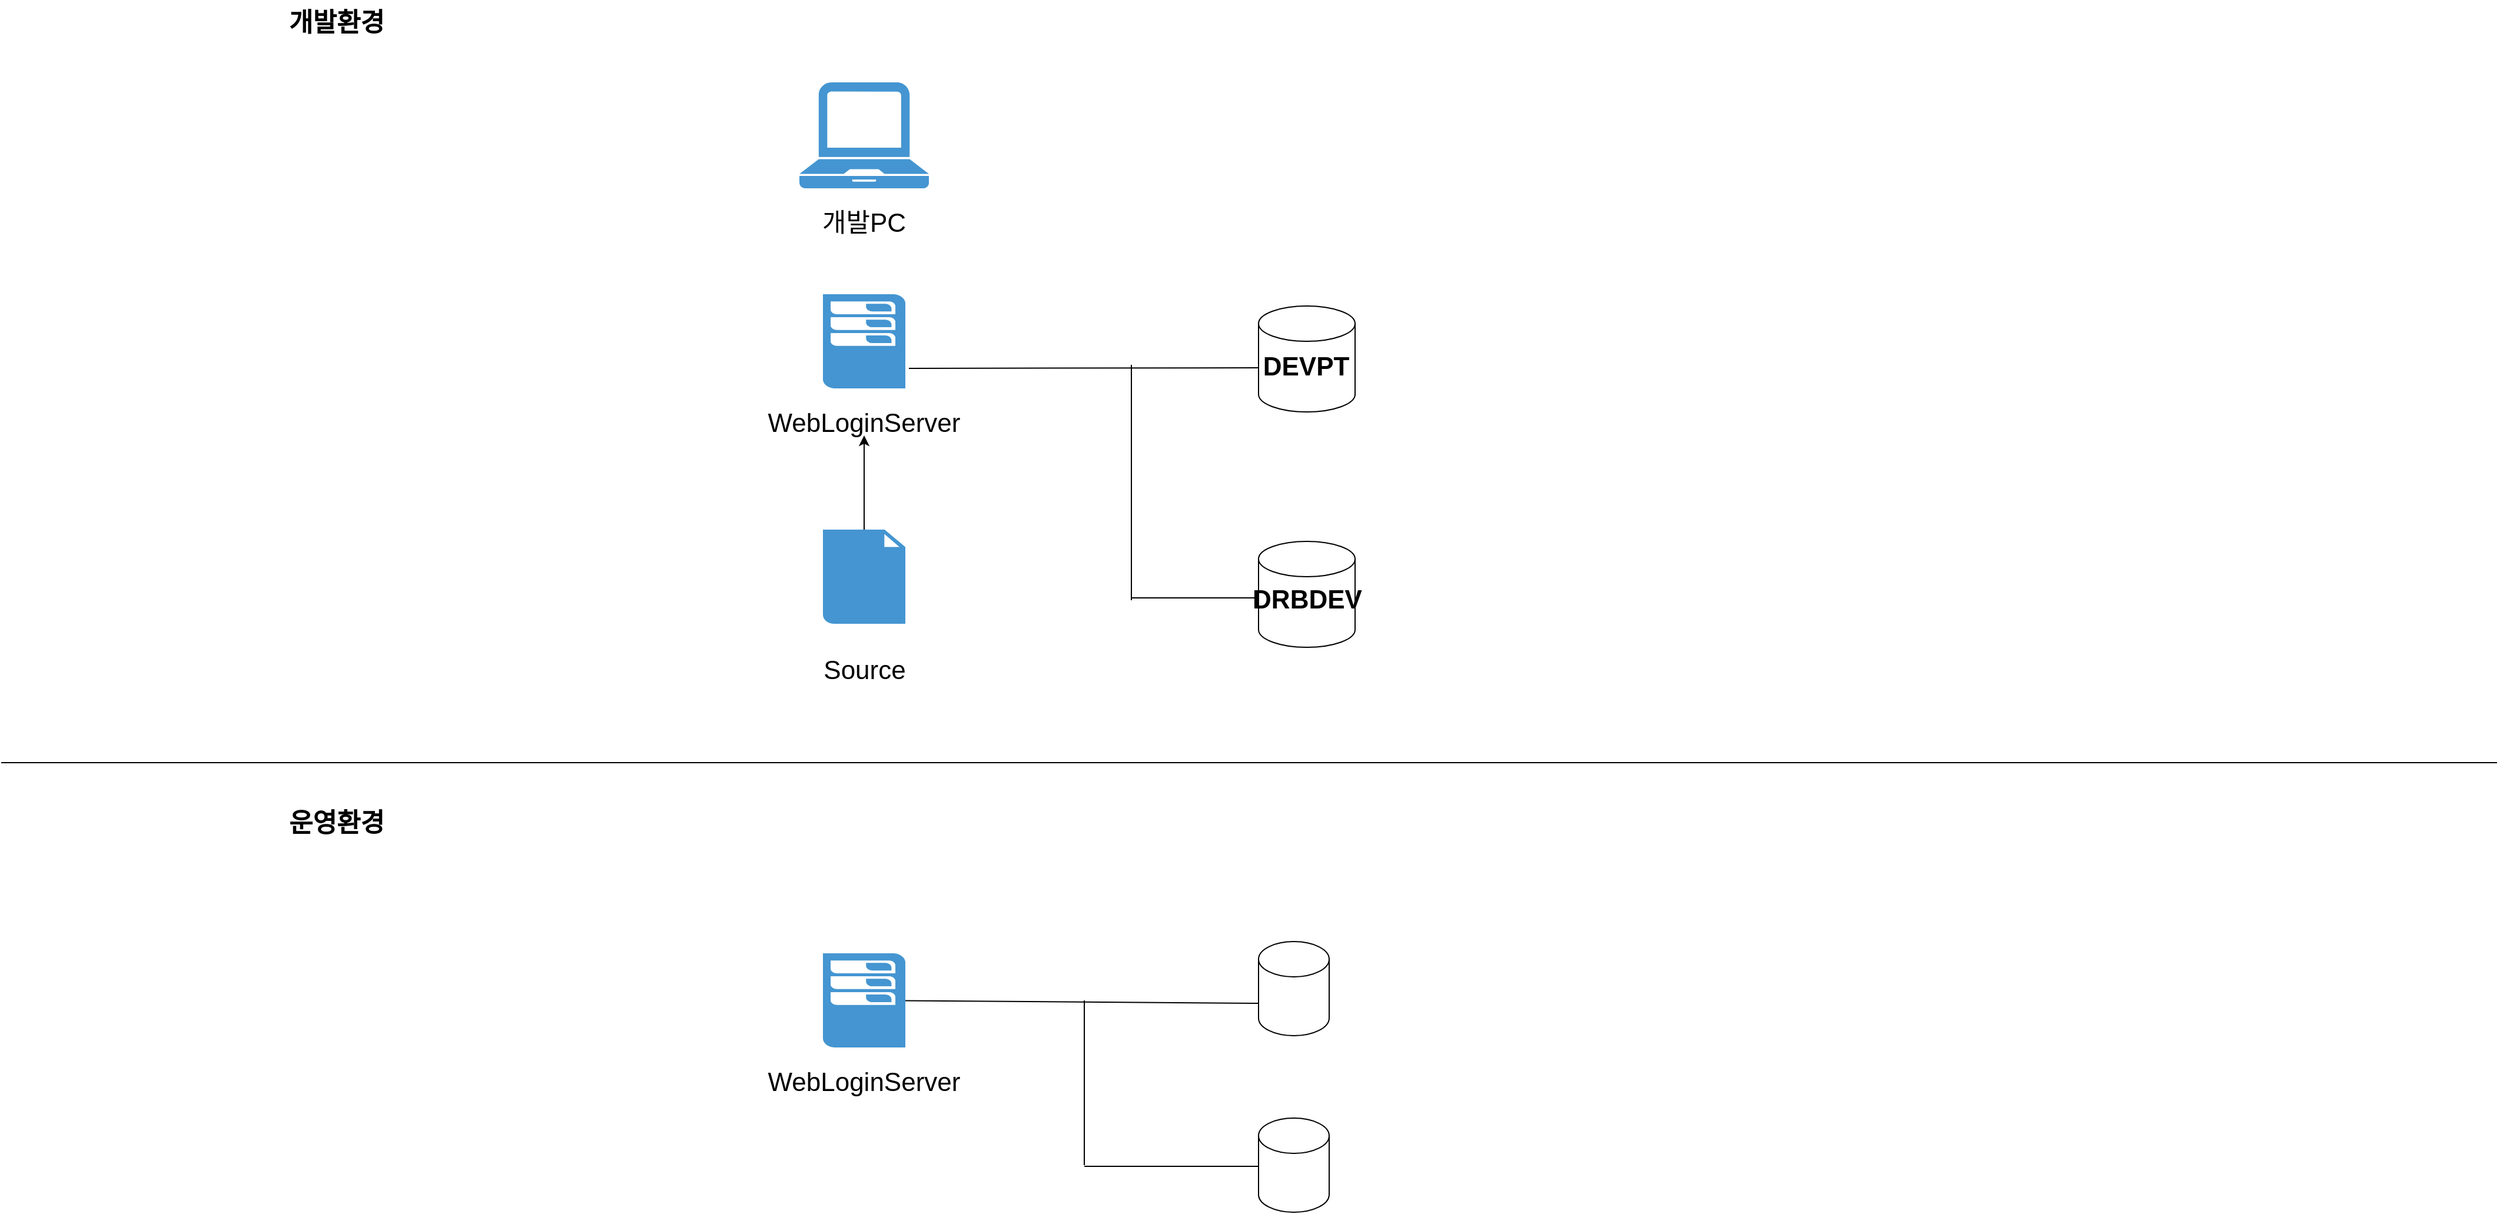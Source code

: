 <mxfile version="14.5.7" type="github">
  <diagram name="Page-1" id="197159a0-c6a4-9194-75a8-e4174976684c">
    <mxGraphModel dx="1730" dy="967" grid="1" gridSize="10" guides="1" tooltips="1" connect="1" arrows="1" fold="1" page="1" pageScale="1.5" pageWidth="1169" pageHeight="826" background="none" math="0" shadow="0">
      <root>
        <mxCell id="0" style=";html=1;" />
        <mxCell id="1" style=";html=1;" parent="0" />
        <mxCell id="vH9NFisdyQAn9UlYE25B-1" value="" style="shape=cylinder3;whiteSpace=wrap;html=1;boundedLbl=1;backgroundOutline=1;size=15;fontSize=22;spacing=2;verticalAlign=top;" vertex="1" parent="1">
          <mxGeometry x="1068" y="310" width="82" height="90" as="geometry" />
        </mxCell>
        <mxCell id="vH9NFisdyQAn9UlYE25B-2" value="" style="shape=cylinder3;whiteSpace=wrap;html=1;boundedLbl=1;backgroundOutline=1;size=15;fontSize=22;spacing=2;verticalAlign=top;" vertex="1" parent="1">
          <mxGeometry x="1068" y="510" width="82" height="90" as="geometry" />
        </mxCell>
        <mxCell id="vH9NFisdyQAn9UlYE25B-5" value="" style="shape=cylinder3;whiteSpace=wrap;html=1;boundedLbl=1;backgroundOutline=1;size=15;fontSize=22;spacing=2;verticalAlign=top;" vertex="1" parent="1">
          <mxGeometry x="1068" y="850" width="60" height="80" as="geometry" />
        </mxCell>
        <mxCell id="vH9NFisdyQAn9UlYE25B-6" value="" style="shape=cylinder3;whiteSpace=wrap;html=1;boundedLbl=1;backgroundOutline=1;size=15;fontSize=22;spacing=2;verticalAlign=top;" vertex="1" parent="1">
          <mxGeometry x="1068" y="1000" width="60" height="80" as="geometry" />
        </mxCell>
        <mxCell id="vH9NFisdyQAn9UlYE25B-8" value="" style="endArrow=none;html=1;fontSize=22;spacing=2;verticalAlign=top;" edge="1" parent="1">
          <mxGeometry width="50" height="50" relative="1" as="geometry">
            <mxPoint y="698" as="sourcePoint" />
            <mxPoint x="2120" y="698" as="targetPoint" />
            <Array as="points">
              <mxPoint x="1210" y="698" />
            </Array>
          </mxGeometry>
        </mxCell>
        <mxCell id="vH9NFisdyQAn9UlYE25B-11" value="" style="pointerEvents=1;shadow=0;dashed=0;html=1;strokeColor=none;fillColor=#4495D1;labelPosition=center;verticalLabelPosition=bottom;verticalAlign=top;align=center;outlineConnect=0;shape=mxgraph.veeam.laptop;fontSize=22;spacing=2;" vertex="1" parent="1">
          <mxGeometry x="678" y="120" width="110" height="90" as="geometry" />
        </mxCell>
        <mxCell id="vH9NFisdyQAn9UlYE25B-12" value="" style="pointerEvents=1;shadow=0;dashed=0;html=1;strokeColor=none;fillColor=#4495D1;labelPosition=center;verticalLabelPosition=bottom;verticalAlign=top;align=center;outlineConnect=0;shape=mxgraph.veeam.2d.esx_esxi;fontSize=22;spacing=2;" vertex="1" parent="1">
          <mxGeometry x="698" y="300" width="70" height="80" as="geometry" />
        </mxCell>
        <mxCell id="vH9NFisdyQAn9UlYE25B-13" value="&lt;font style=&quot;font-size: 22px;&quot;&gt;개발PC&lt;/font&gt;" style="text;html=1;strokeColor=none;fillColor=none;align=center;verticalAlign=top;whiteSpace=wrap;rounded=0;fontSize=22;spacing=2;" vertex="1" parent="1">
          <mxGeometry x="688" y="220" width="90" height="40" as="geometry" />
        </mxCell>
        <mxCell id="vH9NFisdyQAn9UlYE25B-15" value="WebLoginServer" style="text;html=1;strokeColor=none;fillColor=none;align=center;verticalAlign=top;whiteSpace=wrap;rounded=0;fontSize=22;spacing=2;" vertex="1" parent="1">
          <mxGeometry x="633" y="390" width="200" height="40" as="geometry" />
        </mxCell>
        <mxCell id="vH9NFisdyQAn9UlYE25B-16" value="" style="shadow=0;dashed=0;html=1;strokeColor=none;fillColor=#4495D1;labelPosition=center;verticalLabelPosition=bottom;verticalAlign=top;align=center;outlineConnect=0;shape=mxgraph.veeam.2d.file;fontSize=22;spacing=2;" vertex="1" parent="1">
          <mxGeometry x="698" y="500" width="70" height="80" as="geometry" />
        </mxCell>
        <mxCell id="vH9NFisdyQAn9UlYE25B-17" value="Source" style="text;html=1;strokeColor=none;fillColor=none;align=center;verticalAlign=top;whiteSpace=wrap;rounded=0;fontSize=22;spacing=2;" vertex="1" parent="1">
          <mxGeometry x="689.75" y="600" width="86.5" height="30" as="geometry" />
        </mxCell>
        <mxCell id="vH9NFisdyQAn9UlYE25B-19" value="&lt;font style=&quot;font-size: 22px;&quot;&gt;개발환경&lt;/font&gt;" style="text;html=1;strokeColor=none;fillColor=none;align=center;verticalAlign=top;whiteSpace=wrap;rounded=0;fontSize=22;fontStyle=1;spacing=2;" vertex="1" parent="1">
          <mxGeometry x="180" y="50" width="210" height="90" as="geometry" />
        </mxCell>
        <mxCell id="vH9NFisdyQAn9UlYE25B-20" value="&lt;font style=&quot;font-size: 22px;&quot;&gt;운영환경&lt;/font&gt;" style="text;html=1;strokeColor=none;fillColor=none;align=center;verticalAlign=top;whiteSpace=wrap;rounded=0;fontSize=22;fontStyle=1;spacing=2;" vertex="1" parent="1">
          <mxGeometry x="180" y="730" width="210" height="90" as="geometry" />
        </mxCell>
        <mxCell id="vH9NFisdyQAn9UlYE25B-21" value="" style="pointerEvents=1;shadow=0;dashed=0;html=1;strokeColor=none;fillColor=#4495D1;labelPosition=center;verticalLabelPosition=bottom;verticalAlign=top;align=center;outlineConnect=0;shape=mxgraph.veeam.2d.esx_esxi;fontSize=22;spacing=2;" vertex="1" parent="1">
          <mxGeometry x="698" y="860" width="70" height="80" as="geometry" />
        </mxCell>
        <mxCell id="vH9NFisdyQAn9UlYE25B-22" value="WebLoginServer" style="text;html=1;strokeColor=none;fillColor=none;align=center;verticalAlign=top;whiteSpace=wrap;rounded=0;fontSize=22;spacing=2;" vertex="1" parent="1">
          <mxGeometry x="633" y="950" width="200" height="40" as="geometry" />
        </mxCell>
        <mxCell id="vH9NFisdyQAn9UlYE25B-25" value="" style="endArrow=classic;html=1;fontSize=22;spacing=2;verticalAlign=top;" edge="1" parent="1" source="vH9NFisdyQAn9UlYE25B-16">
          <mxGeometry width="50" height="50" relative="1" as="geometry">
            <mxPoint x="610" y="490" as="sourcePoint" />
            <mxPoint x="733" y="420" as="targetPoint" />
          </mxGeometry>
        </mxCell>
        <mxCell id="vH9NFisdyQAn9UlYE25B-26" value="" style="endArrow=none;html=1;fontSize=22;entryX=0;entryY=0;entryDx=0;entryDy=52.5;entryPerimeter=0;spacing=2;verticalAlign=top;" edge="1" parent="1" source="vH9NFisdyQAn9UlYE25B-21" target="vH9NFisdyQAn9UlYE25B-5">
          <mxGeometry width="50" height="50" relative="1" as="geometry">
            <mxPoint x="610" y="1070" as="sourcePoint" />
            <mxPoint x="660" y="1020" as="targetPoint" />
          </mxGeometry>
        </mxCell>
        <mxCell id="vH9NFisdyQAn9UlYE25B-27" value="" style="endArrow=none;html=1;fontSize=22;spacing=2;verticalAlign=top;" edge="1" parent="1">
          <mxGeometry width="50" height="50" relative="1" as="geometry">
            <mxPoint x="920" y="1040" as="sourcePoint" />
            <mxPoint x="920" y="900" as="targetPoint" />
          </mxGeometry>
        </mxCell>
        <mxCell id="vH9NFisdyQAn9UlYE25B-29" value="" style="endArrow=none;html=1;fontSize=22;exitX=0;exitY=0;exitDx=0;exitDy=52.5;exitPerimeter=0;spacing=2;verticalAlign=top;" edge="1" parent="1">
          <mxGeometry width="50" height="50" relative="1" as="geometry">
            <mxPoint x="1068" y="1041" as="sourcePoint" />
            <mxPoint x="920" y="1041" as="targetPoint" />
          </mxGeometry>
        </mxCell>
        <mxCell id="vH9NFisdyQAn9UlYE25B-32" value="" style="endArrow=none;html=1;fontSize=22;entryX=0;entryY=0;entryDx=0;entryDy=52.5;entryPerimeter=0;spacing=2;verticalAlign=top;" edge="1" parent="1" target="vH9NFisdyQAn9UlYE25B-1">
          <mxGeometry width="50" height="50" relative="1" as="geometry">
            <mxPoint x="771" y="363" as="sourcePoint" />
            <mxPoint x="1059" y="362.5" as="targetPoint" />
          </mxGeometry>
        </mxCell>
        <mxCell id="vH9NFisdyQAn9UlYE25B-33" value="" style="endArrow=none;html=1;fontSize=22;spacing=2;verticalAlign=top;" edge="1" parent="1">
          <mxGeometry width="50" height="50" relative="1" as="geometry">
            <mxPoint x="960" y="560" as="sourcePoint" />
            <mxPoint x="960" y="360" as="targetPoint" />
          </mxGeometry>
        </mxCell>
        <mxCell id="vH9NFisdyQAn9UlYE25B-34" value="" style="endArrow=none;html=1;fontSize=22;entryX=0;entryY=0.5;entryDx=0;entryDy=0;entryPerimeter=0;spacing=2;verticalAlign=top;" edge="1" parent="1">
          <mxGeometry width="50" height="50" relative="1" as="geometry">
            <mxPoint x="960" y="558" as="sourcePoint" />
            <mxPoint x="1068" y="558" as="targetPoint" />
          </mxGeometry>
        </mxCell>
        <mxCell id="vH9NFisdyQAn9UlYE25B-35" value="DEVPT" style="text;strokeColor=none;fillColor=none;html=1;fontSize=22;fontStyle=1;verticalAlign=top;align=center;spacing=2;" vertex="1" parent="1">
          <mxGeometry x="1058" y="342" width="100" height="40" as="geometry" />
        </mxCell>
        <mxCell id="vH9NFisdyQAn9UlYE25B-36" value="DRBDEV" style="text;strokeColor=none;fillColor=none;html=1;fontSize=22;fontStyle=1;verticalAlign=top;align=center;spacing=2;" vertex="1" parent="1">
          <mxGeometry x="1059" y="540" width="100" height="40" as="geometry" />
        </mxCell>
      </root>
    </mxGraphModel>
  </diagram>
</mxfile>
